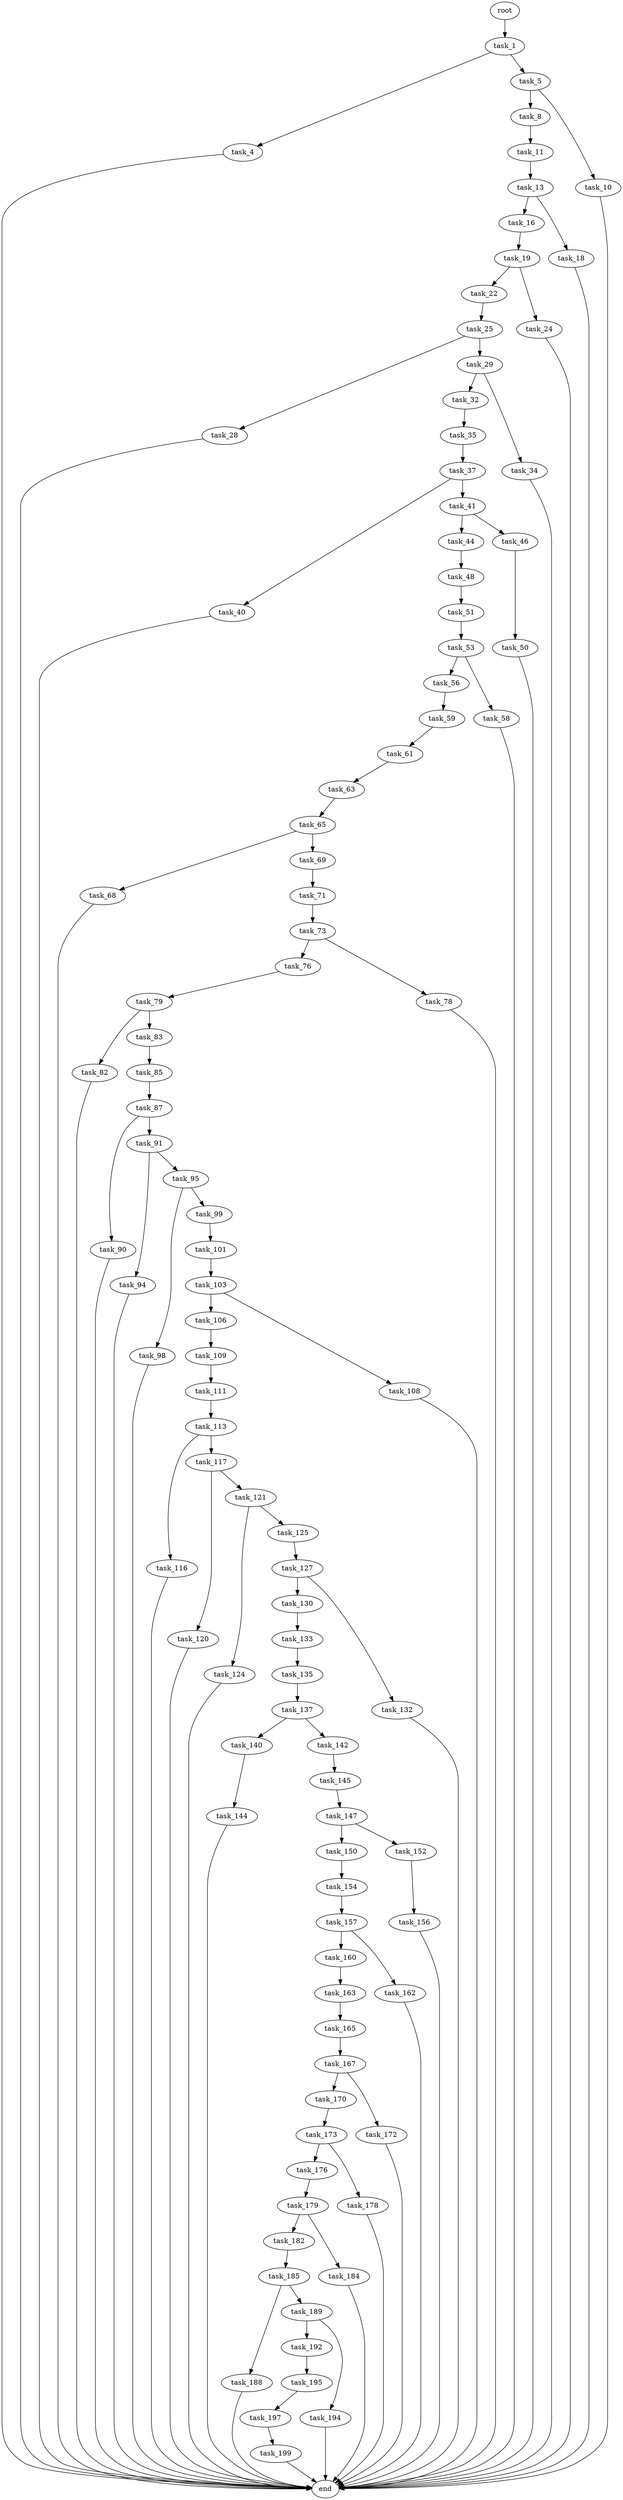 digraph G {
  root [size="0.000000"];
  task_1 [size="235555817107.000000"];
  task_4 [size="435397693654.000000"];
  task_5 [size="2666468659.000000"];
  end [size="0.000000"];
  task_8 [size="134217728000.000000"];
  task_10 [size="134217728000.000000"];
  task_11 [size="549755813888.000000"];
  task_13 [size="1451108730.000000"];
  task_16 [size="922197489114.000000"];
  task_18 [size="37542893397.000000"];
  task_19 [size="10106981944.000000"];
  task_22 [size="132275996520.000000"];
  task_24 [size="231928233984.000000"];
  task_25 [size="1073741824000.000000"];
  task_28 [size="4461288714.000000"];
  task_29 [size="4222266001.000000"];
  task_32 [size="8589934592.000000"];
  task_34 [size="782757789696.000000"];
  task_35 [size="368293445632.000000"];
  task_37 [size="31227677125.000000"];
  task_40 [size="211501872254.000000"];
  task_41 [size="231928233984.000000"];
  task_44 [size="15226861231.000000"];
  task_46 [size="81682135749.000000"];
  task_48 [size="281340175985.000000"];
  task_50 [size="11284803208.000000"];
  task_51 [size="12596535228.000000"];
  task_53 [size="11810506687.000000"];
  task_56 [size="477963832530.000000"];
  task_58 [size="99408462912.000000"];
  task_59 [size="368293445632.000000"];
  task_61 [size="1384587139465.000000"];
  task_63 [size="28991029248.000000"];
  task_65 [size="25323158028.000000"];
  task_68 [size="70573602939.000000"];
  task_69 [size="6290792896.000000"];
  task_71 [size="68719476736.000000"];
  task_73 [size="10360263075.000000"];
  task_76 [size="4184022694.000000"];
  task_78 [size="549755813888.000000"];
  task_79 [size="458523399.000000"];
  task_82 [size="68719476736.000000"];
  task_83 [size="368293445632.000000"];
  task_85 [size="8589934592.000000"];
  task_87 [size="6162550462.000000"];
  task_90 [size="7185411572.000000"];
  task_91 [size="7261389086.000000"];
  task_94 [size="28991029248.000000"];
  task_95 [size="368293445632.000000"];
  task_98 [size="11535807520.000000"];
  task_99 [size="10235507265.000000"];
  task_101 [size="549755813888.000000"];
  task_103 [size="134217728000.000000"];
  task_106 [size="68719476736.000000"];
  task_108 [size="2441496401.000000"];
  task_109 [size="10135706858.000000"];
  task_111 [size="231928233984.000000"];
  task_113 [size="362150246109.000000"];
  task_116 [size="24404524079.000000"];
  task_117 [size="314468574465.000000"];
  task_120 [size="68719476736.000000"];
  task_121 [size="782757789696.000000"];
  task_124 [size="134217728000.000000"];
  task_125 [size="20502370303.000000"];
  task_127 [size="6840203790.000000"];
  task_130 [size="18910125266.000000"];
  task_132 [size="111101047114.000000"];
  task_133 [size="368293445632.000000"];
  task_135 [size="13326922188.000000"];
  task_137 [size="134217728000.000000"];
  task_140 [size="1426241068737.000000"];
  task_142 [size="134217728000.000000"];
  task_144 [size="231928233984.000000"];
  task_145 [size="134217728000.000000"];
  task_147 [size="9014827770.000000"];
  task_150 [size="549755813888.000000"];
  task_152 [size="231928233984.000000"];
  task_154 [size="12023809342.000000"];
  task_156 [size="368293445632.000000"];
  task_157 [size="782757789696.000000"];
  task_160 [size="5899672462.000000"];
  task_162 [size="6466763727.000000"];
  task_163 [size="68719476736.000000"];
  task_165 [size="549755813888.000000"];
  task_167 [size="15170238006.000000"];
  task_170 [size="28991029248.000000"];
  task_172 [size="368293445632.000000"];
  task_173 [size="58294132497.000000"];
  task_176 [size="40977141538.000000"];
  task_178 [size="982653330296.000000"];
  task_179 [size="6923021712.000000"];
  task_182 [size="1279293918.000000"];
  task_184 [size="306886370410.000000"];
  task_185 [size="237761886376.000000"];
  task_188 [size="509262230672.000000"];
  task_189 [size="8589934592.000000"];
  task_192 [size="16206126000.000000"];
  task_194 [size="10772880798.000000"];
  task_195 [size="11061366341.000000"];
  task_197 [size="368293445632.000000"];
  task_199 [size="50417920428.000000"];

  root -> task_1 [size="1.000000"];
  task_1 -> task_4 [size="679477248.000000"];
  task_1 -> task_5 [size="679477248.000000"];
  task_4 -> end [size="1.000000"];
  task_5 -> task_8 [size="75497472.000000"];
  task_5 -> task_10 [size="75497472.000000"];
  task_8 -> task_11 [size="209715200.000000"];
  task_10 -> end [size="1.000000"];
  task_11 -> task_13 [size="536870912.000000"];
  task_13 -> task_16 [size="134217728.000000"];
  task_13 -> task_18 [size="134217728.000000"];
  task_16 -> task_19 [size="679477248.000000"];
  task_18 -> end [size="1.000000"];
  task_19 -> task_22 [size="838860800.000000"];
  task_19 -> task_24 [size="838860800.000000"];
  task_22 -> task_25 [size="134217728.000000"];
  task_24 -> end [size="1.000000"];
  task_25 -> task_28 [size="838860800.000000"];
  task_25 -> task_29 [size="838860800.000000"];
  task_28 -> end [size="1.000000"];
  task_29 -> task_32 [size="75497472.000000"];
  task_29 -> task_34 [size="75497472.000000"];
  task_32 -> task_35 [size="33554432.000000"];
  task_34 -> end [size="1.000000"];
  task_35 -> task_37 [size="411041792.000000"];
  task_37 -> task_40 [size="838860800.000000"];
  task_37 -> task_41 [size="838860800.000000"];
  task_40 -> end [size="1.000000"];
  task_41 -> task_44 [size="301989888.000000"];
  task_41 -> task_46 [size="301989888.000000"];
  task_44 -> task_48 [size="679477248.000000"];
  task_46 -> task_50 [size="75497472.000000"];
  task_48 -> task_51 [size="301989888.000000"];
  task_50 -> end [size="1.000000"];
  task_51 -> task_53 [size="536870912.000000"];
  task_53 -> task_56 [size="411041792.000000"];
  task_53 -> task_58 [size="411041792.000000"];
  task_56 -> task_59 [size="301989888.000000"];
  task_58 -> end [size="1.000000"];
  task_59 -> task_61 [size="411041792.000000"];
  task_61 -> task_63 [size="838860800.000000"];
  task_63 -> task_65 [size="75497472.000000"];
  task_65 -> task_68 [size="838860800.000000"];
  task_65 -> task_69 [size="838860800.000000"];
  task_68 -> end [size="1.000000"];
  task_69 -> task_71 [size="411041792.000000"];
  task_71 -> task_73 [size="134217728.000000"];
  task_73 -> task_76 [size="838860800.000000"];
  task_73 -> task_78 [size="838860800.000000"];
  task_76 -> task_79 [size="134217728.000000"];
  task_78 -> end [size="1.000000"];
  task_79 -> task_82 [size="33554432.000000"];
  task_79 -> task_83 [size="33554432.000000"];
  task_82 -> end [size="1.000000"];
  task_83 -> task_85 [size="411041792.000000"];
  task_85 -> task_87 [size="33554432.000000"];
  task_87 -> task_90 [size="209715200.000000"];
  task_87 -> task_91 [size="209715200.000000"];
  task_90 -> end [size="1.000000"];
  task_91 -> task_94 [size="411041792.000000"];
  task_91 -> task_95 [size="411041792.000000"];
  task_94 -> end [size="1.000000"];
  task_95 -> task_98 [size="411041792.000000"];
  task_95 -> task_99 [size="411041792.000000"];
  task_98 -> end [size="1.000000"];
  task_99 -> task_101 [size="301989888.000000"];
  task_101 -> task_103 [size="536870912.000000"];
  task_103 -> task_106 [size="209715200.000000"];
  task_103 -> task_108 [size="209715200.000000"];
  task_106 -> task_109 [size="134217728.000000"];
  task_108 -> end [size="1.000000"];
  task_109 -> task_111 [size="536870912.000000"];
  task_111 -> task_113 [size="301989888.000000"];
  task_113 -> task_116 [size="679477248.000000"];
  task_113 -> task_117 [size="679477248.000000"];
  task_116 -> end [size="1.000000"];
  task_117 -> task_120 [size="209715200.000000"];
  task_117 -> task_121 [size="209715200.000000"];
  task_120 -> end [size="1.000000"];
  task_121 -> task_124 [size="679477248.000000"];
  task_121 -> task_125 [size="679477248.000000"];
  task_124 -> end [size="1.000000"];
  task_125 -> task_127 [size="411041792.000000"];
  task_127 -> task_130 [size="411041792.000000"];
  task_127 -> task_132 [size="411041792.000000"];
  task_130 -> task_133 [size="838860800.000000"];
  task_132 -> end [size="1.000000"];
  task_133 -> task_135 [size="411041792.000000"];
  task_135 -> task_137 [size="209715200.000000"];
  task_137 -> task_140 [size="209715200.000000"];
  task_137 -> task_142 [size="209715200.000000"];
  task_140 -> task_144 [size="838860800.000000"];
  task_142 -> task_145 [size="209715200.000000"];
  task_144 -> end [size="1.000000"];
  task_145 -> task_147 [size="209715200.000000"];
  task_147 -> task_150 [size="536870912.000000"];
  task_147 -> task_152 [size="536870912.000000"];
  task_150 -> task_154 [size="536870912.000000"];
  task_152 -> task_156 [size="301989888.000000"];
  task_154 -> task_157 [size="33554432.000000"];
  task_156 -> end [size="1.000000"];
  task_157 -> task_160 [size="679477248.000000"];
  task_157 -> task_162 [size="679477248.000000"];
  task_160 -> task_163 [size="209715200.000000"];
  task_162 -> end [size="1.000000"];
  task_163 -> task_165 [size="134217728.000000"];
  task_165 -> task_167 [size="536870912.000000"];
  task_167 -> task_170 [size="679477248.000000"];
  task_167 -> task_172 [size="679477248.000000"];
  task_170 -> task_173 [size="75497472.000000"];
  task_172 -> end [size="1.000000"];
  task_173 -> task_176 [size="209715200.000000"];
  task_173 -> task_178 [size="209715200.000000"];
  task_176 -> task_179 [size="33554432.000000"];
  task_178 -> end [size="1.000000"];
  task_179 -> task_182 [size="134217728.000000"];
  task_179 -> task_184 [size="134217728.000000"];
  task_182 -> task_185 [size="75497472.000000"];
  task_184 -> end [size="1.000000"];
  task_185 -> task_188 [size="209715200.000000"];
  task_185 -> task_189 [size="209715200.000000"];
  task_188 -> end [size="1.000000"];
  task_189 -> task_192 [size="33554432.000000"];
  task_189 -> task_194 [size="33554432.000000"];
  task_192 -> task_195 [size="838860800.000000"];
  task_194 -> end [size="1.000000"];
  task_195 -> task_197 [size="838860800.000000"];
  task_197 -> task_199 [size="411041792.000000"];
  task_199 -> end [size="1.000000"];
}
